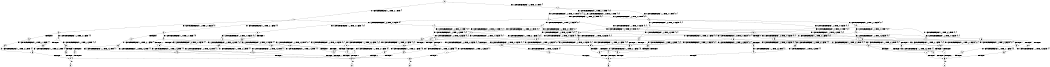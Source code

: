 digraph BCG {
size = "7, 10.5";
center = TRUE;
node [shape = circle];
0 [peripheries = 2];
0 -> 1 [label = "EX !0 !ATOMIC_EXCH_BRANCH (1, +1, TRUE, +0, 1, TRUE) !{}"];
0 -> 2 [label = "EX !1 !ATOMIC_EXCH_BRANCH (1, +0, TRUE, +0, 1, TRUE) !{}"];
1 -> 3 [label = "EX !0 !ATOMIC_EXCH_BRANCH (1, +1, TRUE, +0, 1, FALSE) !{0}"];
1 -> 4 [label = "EX !1 !ATOMIC_EXCH_BRANCH (1, +0, TRUE, +0, 1, FALSE) !{0}"];
1 -> 5 [label = "EX !0 !ATOMIC_EXCH_BRANCH (1, +1, TRUE, +0, 1, FALSE) !{0}"];
2 -> 6 [label = "EX !1 !ATOMIC_EXCH_BRANCH (1, +0, TRUE, +0, 1, TRUE) !{0, 1}"];
2 -> 7 [label = "EX !0 !ATOMIC_EXCH_BRANCH (1, +1, TRUE, +0, 1, TRUE) !{0, 1}"];
2 -> 8 [label = "EX !0 !ATOMIC_EXCH_BRANCH (1, +1, TRUE, +0, 1, TRUE) !{0, 1}"];
3 -> 9 [label = "EX !1 !ATOMIC_EXCH_BRANCH (1, +0, TRUE, +0, 1, FALSE) !{0}"];
3 -> 10 [label = "TERMINATE !0"];
4 -> 11 [label = "EX !0 !ATOMIC_EXCH_BRANCH (1, +1, TRUE, +0, 1, TRUE) !{0, 1}"];
4 -> 12 [label = "EX !1 !ATOMIC_EXCH_BRANCH (1, +1, TRUE, +0, 3, TRUE) !{0, 1}"];
4 -> 13 [label = "EX !0 !ATOMIC_EXCH_BRANCH (1, +1, TRUE, +0, 1, TRUE) !{0, 1}"];
5 -> 14 [label = "EX !1 !ATOMIC_EXCH_BRANCH (1, +0, TRUE, +0, 1, FALSE) !{0}"];
5 -> 15 [label = "TERMINATE !0"];
6 -> 6 [label = "EX !1 !ATOMIC_EXCH_BRANCH (1, +0, TRUE, +0, 1, TRUE) !{0, 1}"];
6 -> 7 [label = "EX !0 !ATOMIC_EXCH_BRANCH (1, +1, TRUE, +0, 1, TRUE) !{0, 1}"];
6 -> 8 [label = "EX !0 !ATOMIC_EXCH_BRANCH (1, +1, TRUE, +0, 1, TRUE) !{0, 1}"];
7 -> 16 [label = "EX !0 !ATOMIC_EXCH_BRANCH (1, +1, TRUE, +0, 1, FALSE) !{0, 1}"];
7 -> 17 [label = "EX !1 !ATOMIC_EXCH_BRANCH (1, +0, TRUE, +0, 1, FALSE) !{0, 1}"];
7 -> 18 [label = "EX !0 !ATOMIC_EXCH_BRANCH (1, +1, TRUE, +0, 1, FALSE) !{0, 1}"];
8 -> 19 [label = "EX !1 !ATOMIC_EXCH_BRANCH (1, +0, TRUE, +0, 1, FALSE) !{0, 1}"];
8 -> 18 [label = "EX !0 !ATOMIC_EXCH_BRANCH (1, +1, TRUE, +0, 1, FALSE) !{0, 1}"];
8 -> 20 [label = "EX !1 !ATOMIC_EXCH_BRANCH (1, +0, TRUE, +0, 1, FALSE) !{0, 1}"];
9 -> 21 [label = "EX !1 !ATOMIC_EXCH_BRANCH (1, +1, TRUE, +0, 3, TRUE) !{0, 1}"];
9 -> 22 [label = "TERMINATE !0"];
10 -> 23 [label = "EX !1 !ATOMIC_EXCH_BRANCH (1, +0, TRUE, +0, 1, FALSE) !{}"];
11 -> 24 [label = "EX !0 !ATOMIC_EXCH_BRANCH (1, +1, TRUE, +0, 1, FALSE) !{0, 1}"];
11 -> 25 [label = "EX !1 !ATOMIC_EXCH_BRANCH (1, +1, TRUE, +0, 3, FALSE) !{0, 1}"];
11 -> 26 [label = "EX !0 !ATOMIC_EXCH_BRANCH (1, +1, TRUE, +0, 1, FALSE) !{0, 1}"];
12 -> 27 [label = "EX !0 !ATOMIC_EXCH_BRANCH (1, +1, TRUE, +0, 1, FALSE) !{0, 1}"];
12 -> 28 [label = "TERMINATE !1"];
12 -> 29 [label = "EX !0 !ATOMIC_EXCH_BRANCH (1, +1, TRUE, +0, 1, FALSE) !{0, 1}"];
13 -> 30 [label = "EX !1 !ATOMIC_EXCH_BRANCH (1, +1, TRUE, +0, 3, FALSE) !{0, 1}"];
13 -> 26 [label = "EX !0 !ATOMIC_EXCH_BRANCH (1, +1, TRUE, +0, 1, FALSE) !{0, 1}"];
13 -> 31 [label = "EX !1 !ATOMIC_EXCH_BRANCH (1, +1, TRUE, +0, 3, FALSE) !{0, 1}"];
14 -> 32 [label = "EX !1 !ATOMIC_EXCH_BRANCH (1, +1, TRUE, +0, 3, TRUE) !{0, 1}"];
14 -> 33 [label = "TERMINATE !0"];
15 -> 34 [label = "EX !1 !ATOMIC_EXCH_BRANCH (1, +0, TRUE, +0, 1, FALSE) !{}"];
16 -> 35 [label = "EX !1 !ATOMIC_EXCH_BRANCH (1, +0, TRUE, +0, 1, FALSE) !{0, 1}"];
16 -> 36 [label = "TERMINATE !0"];
17 -> 11 [label = "EX !0 !ATOMIC_EXCH_BRANCH (1, +1, TRUE, +0, 1, TRUE) !{0, 1}"];
17 -> 12 [label = "EX !1 !ATOMIC_EXCH_BRANCH (1, +1, TRUE, +0, 3, TRUE) !{0, 1}"];
17 -> 13 [label = "EX !0 !ATOMIC_EXCH_BRANCH (1, +1, TRUE, +0, 1, TRUE) !{0, 1}"];
18 -> 37 [label = "EX !1 !ATOMIC_EXCH_BRANCH (1, +0, TRUE, +0, 1, FALSE) !{0, 1}"];
18 -> 38 [label = "EX !1 !ATOMIC_EXCH_BRANCH (1, +0, TRUE, +0, 1, FALSE) !{0, 1}"];
18 -> 39 [label = "TERMINATE !0"];
19 -> 40 [label = "EX !0 !ATOMIC_EXCH_BRANCH (1, +1, TRUE, +0, 1, TRUE) !{0, 1}"];
19 -> 41 [label = "EX !1 !ATOMIC_EXCH_BRANCH (1, +1, TRUE, +0, 3, TRUE) !{0, 1}"];
19 -> 13 [label = "EX !0 !ATOMIC_EXCH_BRANCH (1, +1, TRUE, +0, 1, TRUE) !{0, 1}"];
20 -> 41 [label = "EX !1 !ATOMIC_EXCH_BRANCH (1, +1, TRUE, +0, 3, TRUE) !{0, 1}"];
20 -> 13 [label = "EX !0 !ATOMIC_EXCH_BRANCH (1, +1, TRUE, +0, 1, TRUE) !{0, 1}"];
20 -> 42 [label = "EX !1 !ATOMIC_EXCH_BRANCH (1, +1, TRUE, +0, 3, TRUE) !{0, 1}"];
21 -> 43 [label = "TERMINATE !0"];
21 -> 44 [label = "TERMINATE !1"];
22 -> 45 [label = "EX !1 !ATOMIC_EXCH_BRANCH (1, +1, TRUE, +0, 3, TRUE) !{1}"];
22 -> 46 [label = "EX !1 !ATOMIC_EXCH_BRANCH (1, +1, TRUE, +0, 3, TRUE) !{1}"];
23 -> 45 [label = "EX !1 !ATOMIC_EXCH_BRANCH (1, +1, TRUE, +0, 3, TRUE) !{1}"];
23 -> 46 [label = "EX !1 !ATOMIC_EXCH_BRANCH (1, +1, TRUE, +0, 3, TRUE) !{1}"];
24 -> 27 [label = "EX !1 !ATOMIC_EXCH_BRANCH (1, +1, TRUE, +0, 3, FALSE) !{0, 1}"];
24 -> 47 [label = "TERMINATE !0"];
25 -> 27 [label = "EX !0 !ATOMIC_EXCH_BRANCH (1, +1, TRUE, +0, 1, FALSE) !{0, 1}"];
25 -> 28 [label = "TERMINATE !1"];
25 -> 29 [label = "EX !0 !ATOMIC_EXCH_BRANCH (1, +1, TRUE, +0, 1, FALSE) !{0, 1}"];
26 -> 48 [label = "EX !1 !ATOMIC_EXCH_BRANCH (1, +1, TRUE, +0, 3, FALSE) !{0, 1}"];
26 -> 29 [label = "EX !1 !ATOMIC_EXCH_BRANCH (1, +1, TRUE, +0, 3, FALSE) !{0, 1}"];
26 -> 49 [label = "TERMINATE !0"];
27 -> 43 [label = "TERMINATE !0"];
27 -> 44 [label = "TERMINATE !1"];
28 -> 50 [label = "EX !0 !ATOMIC_EXCH_BRANCH (1, +1, TRUE, +0, 1, FALSE) !{0}"];
28 -> 51 [label = "EX !0 !ATOMIC_EXCH_BRANCH (1, +1, TRUE, +0, 1, FALSE) !{0}"];
29 -> 52 [label = "TERMINATE !0"];
29 -> 53 [label = "TERMINATE !1"];
30 -> 48 [label = "EX !0 !ATOMIC_EXCH_BRANCH (1, +1, TRUE, +0, 1, FALSE) !{0, 1}"];
30 -> 54 [label = "TERMINATE !1"];
30 -> 29 [label = "EX !0 !ATOMIC_EXCH_BRANCH (1, +1, TRUE, +0, 1, FALSE) !{0, 1}"];
31 -> 29 [label = "EX !0 !ATOMIC_EXCH_BRANCH (1, +1, TRUE, +0, 1, FALSE) !{0, 1}"];
31 -> 55 [label = "TERMINATE !1"];
32 -> 56 [label = "TERMINATE !0"];
32 -> 57 [label = "TERMINATE !1"];
33 -> 58 [label = "EX !1 !ATOMIC_EXCH_BRANCH (1, +1, TRUE, +0, 3, TRUE) !{1}"];
34 -> 58 [label = "EX !1 !ATOMIC_EXCH_BRANCH (1, +1, TRUE, +0, 3, TRUE) !{1}"];
35 -> 21 [label = "EX !1 !ATOMIC_EXCH_BRANCH (1, +1, TRUE, +0, 3, TRUE) !{0, 1}"];
35 -> 22 [label = "TERMINATE !0"];
36 -> 59 [label = "EX !1 !ATOMIC_EXCH_BRANCH (1, +0, TRUE, +0, 1, FALSE) !{1}"];
36 -> 60 [label = "EX !1 !ATOMIC_EXCH_BRANCH (1, +0, TRUE, +0, 1, FALSE) !{1}"];
37 -> 61 [label = "EX !1 !ATOMIC_EXCH_BRANCH (1, +1, TRUE, +0, 3, TRUE) !{0, 1}"];
37 -> 62 [label = "TERMINATE !0"];
38 -> 61 [label = "EX !1 !ATOMIC_EXCH_BRANCH (1, +1, TRUE, +0, 3, TRUE) !{0, 1}"];
38 -> 63 [label = "EX !1 !ATOMIC_EXCH_BRANCH (1, +1, TRUE, +0, 3, TRUE) !{0, 1}"];
38 -> 64 [label = "TERMINATE !0"];
39 -> 65 [label = "EX !1 !ATOMIC_EXCH_BRANCH (1, +0, TRUE, +0, 1, FALSE) !{1}"];
40 -> 66 [label = "EX !0 !ATOMIC_EXCH_BRANCH (1, +1, TRUE, +0, 1, FALSE) !{0, 1}"];
40 -> 30 [label = "EX !1 !ATOMIC_EXCH_BRANCH (1, +1, TRUE, +0, 3, FALSE) !{0, 1}"];
40 -> 26 [label = "EX !0 !ATOMIC_EXCH_BRANCH (1, +1, TRUE, +0, 1, FALSE) !{0, 1}"];
41 -> 48 [label = "EX !0 !ATOMIC_EXCH_BRANCH (1, +1, TRUE, +0, 1, FALSE) !{0, 1}"];
41 -> 54 [label = "TERMINATE !1"];
41 -> 29 [label = "EX !0 !ATOMIC_EXCH_BRANCH (1, +1, TRUE, +0, 1, FALSE) !{0, 1}"];
42 -> 29 [label = "EX !0 !ATOMIC_EXCH_BRANCH (1, +1, TRUE, +0, 1, FALSE) !{0, 1}"];
42 -> 55 [label = "TERMINATE !1"];
43 -> 67 [label = "TERMINATE !1"];
44 -> 67 [label = "TERMINATE !0"];
45 -> 67 [label = "TERMINATE !1"];
46 -> 68 [label = "TERMINATE !1"];
47 -> 69 [label = "EX !1 !ATOMIC_EXCH_BRANCH (1, +1, TRUE, +0, 3, FALSE) !{1}"];
47 -> 70 [label = "EX !1 !ATOMIC_EXCH_BRANCH (1, +1, TRUE, +0, 3, FALSE) !{1}"];
48 -> 71 [label = "TERMINATE !0"];
48 -> 72 [label = "TERMINATE !1"];
49 -> 73 [label = "EX !1 !ATOMIC_EXCH_BRANCH (1, +1, TRUE, +0, 3, FALSE) !{1}"];
50 -> 67 [label = "TERMINATE !0"];
51 -> 74 [label = "TERMINATE !0"];
52 -> 75 [label = "TERMINATE !1"];
53 -> 75 [label = "TERMINATE !0"];
54 -> 76 [label = "EX !0 !ATOMIC_EXCH_BRANCH (1, +1, TRUE, +0, 1, FALSE) !{0}"];
55 -> 77 [label = "EX !0 !ATOMIC_EXCH_BRANCH (1, +1, TRUE, +0, 1, FALSE) !{0}"];
56 -> 74 [label = "TERMINATE !1"];
57 -> 74 [label = "TERMINATE !0"];
58 -> 74 [label = "TERMINATE !1"];
59 -> 45 [label = "EX !1 !ATOMIC_EXCH_BRANCH (1, +1, TRUE, +0, 3, TRUE) !{1}"];
59 -> 46 [label = "EX !1 !ATOMIC_EXCH_BRANCH (1, +1, TRUE, +0, 3, TRUE) !{1}"];
60 -> 46 [label = "EX !1 !ATOMIC_EXCH_BRANCH (1, +1, TRUE, +0, 3, TRUE) !{1}"];
61 -> 71 [label = "TERMINATE !0"];
61 -> 72 [label = "TERMINATE !1"];
62 -> 78 [label = "EX !1 !ATOMIC_EXCH_BRANCH (1, +1, TRUE, +0, 3, TRUE) !{1}"];
63 -> 52 [label = "TERMINATE !0"];
63 -> 53 [label = "TERMINATE !1"];
64 -> 79 [label = "EX !1 !ATOMIC_EXCH_BRANCH (1, +1, TRUE, +0, 3, TRUE) !{1}"];
65 -> 79 [label = "EX !1 !ATOMIC_EXCH_BRANCH (1, +1, TRUE, +0, 3, TRUE) !{1}"];
66 -> 48 [label = "EX !1 !ATOMIC_EXCH_BRANCH (1, +1, TRUE, +0, 3, FALSE) !{0, 1}"];
66 -> 80 [label = "TERMINATE !0"];
67 -> 81 [label = "exit"];
68 -> 82 [label = "exit"];
69 -> 67 [label = "TERMINATE !1"];
70 -> 68 [label = "TERMINATE !1"];
71 -> 83 [label = "TERMINATE !1"];
72 -> 83 [label = "TERMINATE !0"];
73 -> 75 [label = "TERMINATE !1"];
74 -> 84 [label = "exit"];
75 -> 85 [label = "exit"];
76 -> 83 [label = "TERMINATE !0"];
77 -> 75 [label = "TERMINATE !0"];
78 -> 83 [label = "TERMINATE !1"];
79 -> 75 [label = "TERMINATE !1"];
80 -> 86 [label = "EX !1 !ATOMIC_EXCH_BRANCH (1, +1, TRUE, +0, 3, FALSE) !{1}"];
83 -> 87 [label = "exit"];
86 -> 83 [label = "TERMINATE !1"];
}
